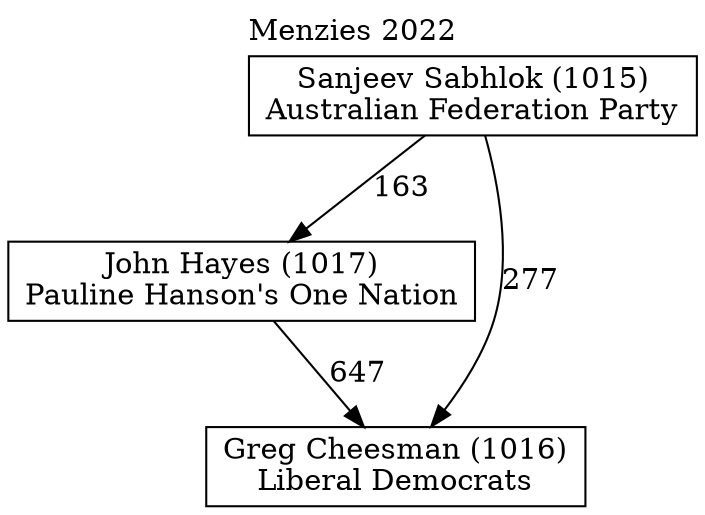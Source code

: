 // House preference flow
digraph "Greg Cheesman (1016)_Menzies_2022" {
	graph [label="Menzies 2022" labelloc=t mclimit=10]
	node [shape=box]
	"Sanjeev Sabhlok (1015)" [label="Sanjeev Sabhlok (1015)
Australian Federation Party"]
	"John Hayes (1017)" [label="John Hayes (1017)
Pauline Hanson's One Nation"]
	"Greg Cheesman (1016)" [label="Greg Cheesman (1016)
Liberal Democrats"]
	"John Hayes (1017)" -> "Greg Cheesman (1016)" [label=647]
	"Sanjeev Sabhlok (1015)" -> "Greg Cheesman (1016)" [label=277]
	"Sanjeev Sabhlok (1015)" -> "John Hayes (1017)" [label=163]
}
